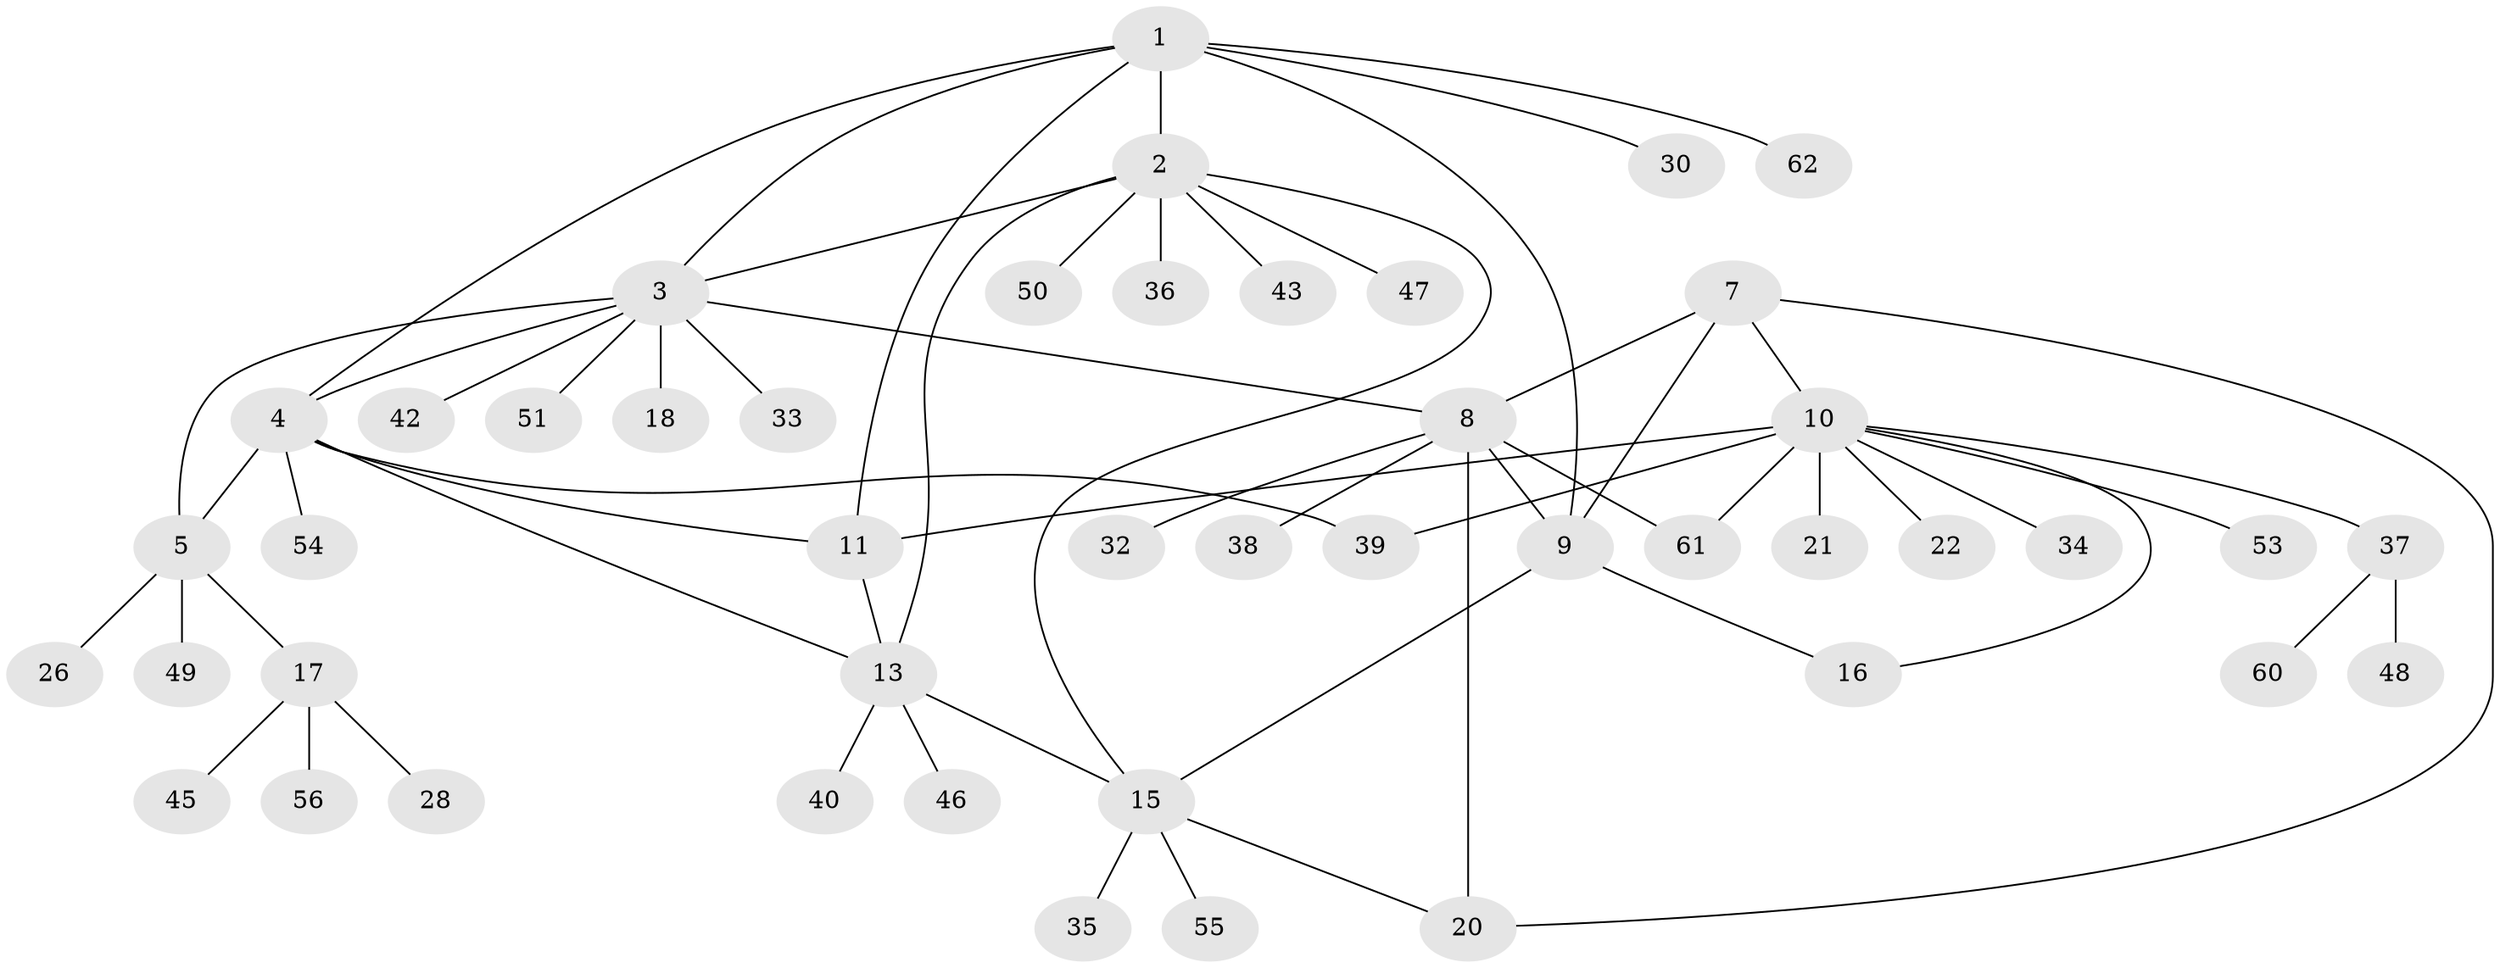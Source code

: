 // original degree distribution, {7: 0.06451612903225806, 6: 0.06451612903225806, 4: 0.06451612903225806, 5: 0.04838709677419355, 11: 0.016129032258064516, 2: 0.1935483870967742, 1: 0.5161290322580645, 3: 0.03225806451612903}
// Generated by graph-tools (version 1.1) at 2025/42/03/06/25 10:42:13]
// undirected, 46 vertices, 61 edges
graph export_dot {
graph [start="1"]
  node [color=gray90,style=filled];
  1;
  2 [super="+14"];
  3 [super="+6"];
  4 [super="+19"];
  5;
  7;
  8 [super="+31"];
  9 [super="+59"];
  10 [super="+29"];
  11 [super="+12"];
  13 [super="+24"];
  15 [super="+25"];
  16;
  17 [super="+23"];
  18;
  20 [super="+41"];
  21;
  22 [super="+27"];
  26;
  28;
  30 [super="+44"];
  32;
  33;
  34;
  35;
  36;
  37 [super="+52"];
  38;
  39;
  40;
  42;
  43;
  45 [super="+57"];
  46 [super="+58"];
  47;
  48;
  49;
  50;
  51;
  53;
  54;
  55;
  56;
  60;
  61;
  62;
  1 -- 2;
  1 -- 3;
  1 -- 9;
  1 -- 11;
  1 -- 30;
  1 -- 62;
  1 -- 4;
  2 -- 3;
  2 -- 36;
  2 -- 47;
  2 -- 50;
  2 -- 43;
  2 -- 13;
  2 -- 15;
  3 -- 51;
  3 -- 33;
  3 -- 18;
  3 -- 4;
  3 -- 5;
  3 -- 8;
  3 -- 42;
  4 -- 5;
  4 -- 11;
  4 -- 13;
  4 -- 39;
  4 -- 54;
  5 -- 17;
  5 -- 26;
  5 -- 49;
  7 -- 8;
  7 -- 9;
  7 -- 10;
  7 -- 20;
  8 -- 9;
  8 -- 32;
  8 -- 38;
  8 -- 61;
  8 -- 20;
  9 -- 15;
  9 -- 16;
  10 -- 11 [weight=2];
  10 -- 16;
  10 -- 21;
  10 -- 22;
  10 -- 34;
  10 -- 37;
  10 -- 39;
  10 -- 53;
  10 -- 61;
  11 -- 13;
  13 -- 15;
  13 -- 40;
  13 -- 46;
  15 -- 20;
  15 -- 35;
  15 -- 55;
  17 -- 28;
  17 -- 45;
  17 -- 56;
  37 -- 48;
  37 -- 60;
}
